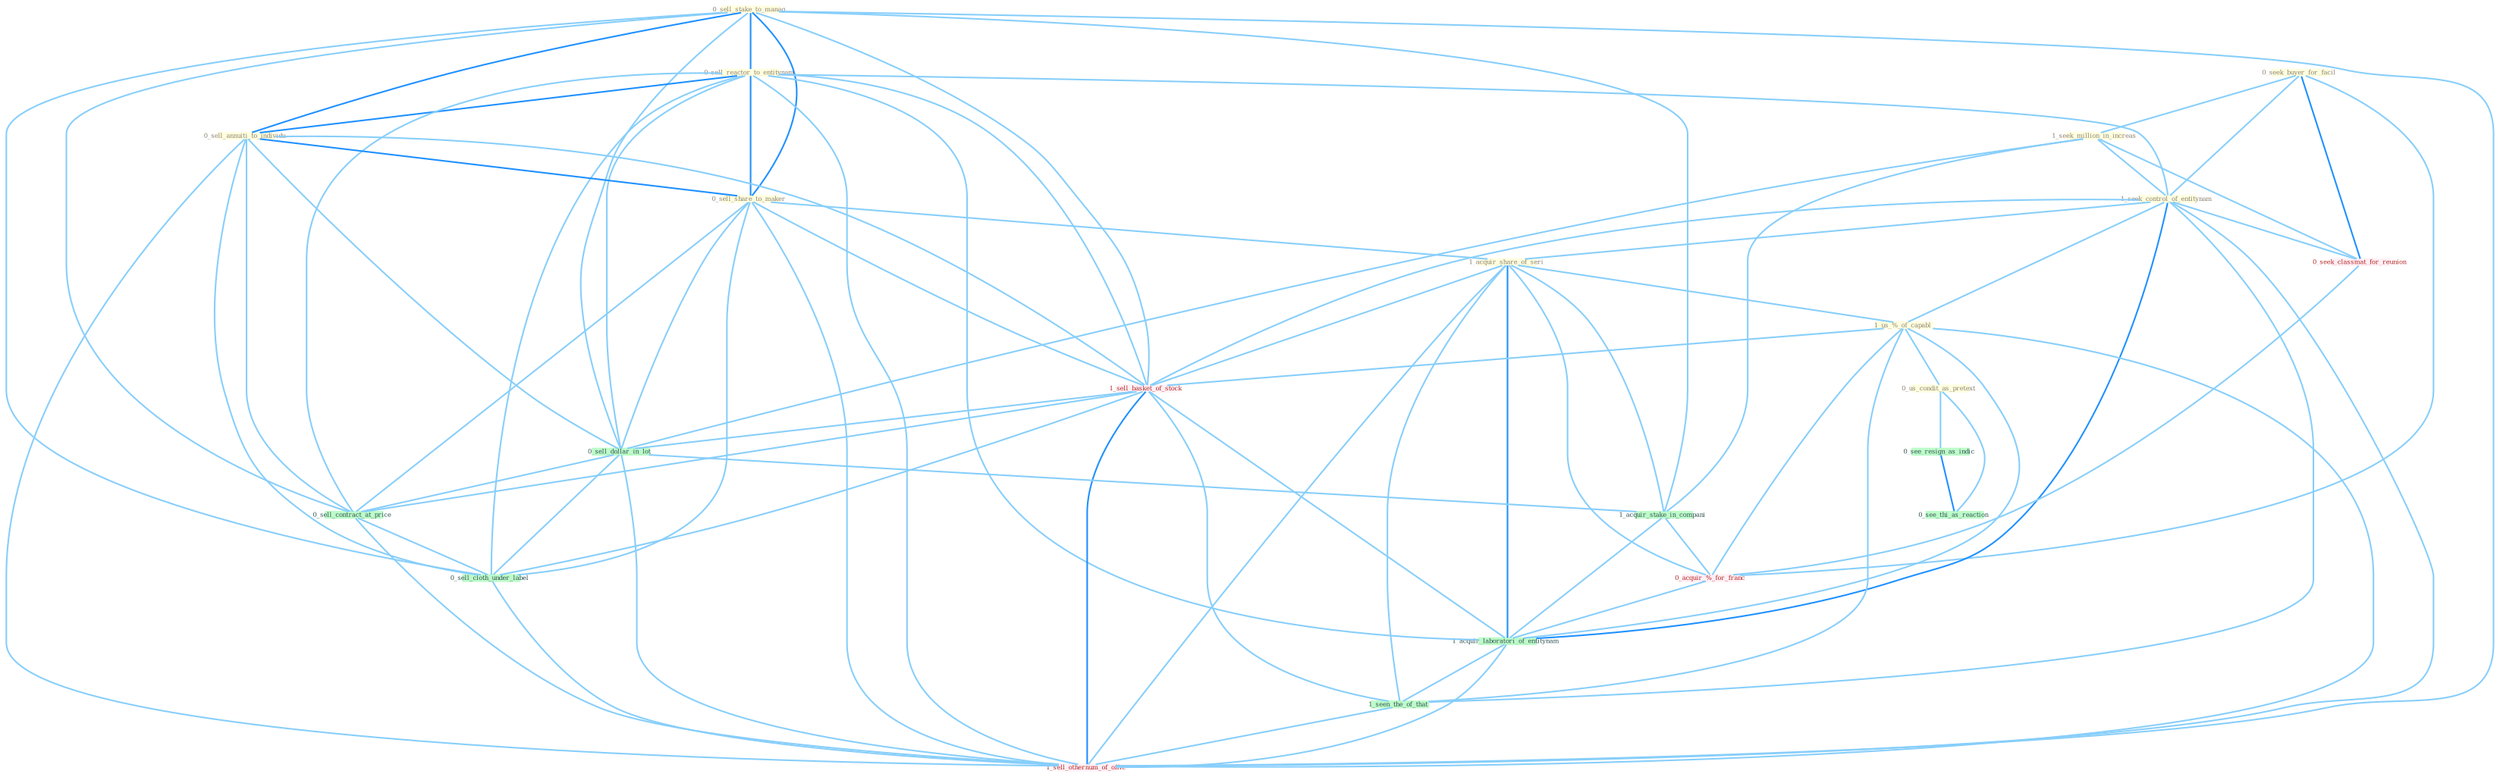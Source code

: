 Graph G{ 
    node
    [shape=polygon,style=filled,width=.5,height=.06,color="#BDFCC9",fixedsize=true,fontsize=4,
    fontcolor="#2f4f4f"];
    {node
    [color="#ffffe0", fontcolor="#8b7d6b"] "0_sell_stake_to_manag " "0_seek_buyer_for_facil " "0_sell_reactor_to_entitynam " "1_seek_million_in_increas " "1_seek_control_of_entitynam " "0_sell_annuiti_to_individu " "0_sell_share_to_maker " "1_acquir_share_of_seri " "1_us_%_of_capabl " "0_us_condit_as_pretext "}
{node [color="#fff0f5", fontcolor="#b22222"] "0_seek_classmat_for_reunion " "1_sell_basket_of_stock " "0_acquir_%_for_franc " "1_sell_othernum_of_offic "}
edge [color="#B0E2FF"];

	"0_sell_stake_to_manag " -- "0_sell_reactor_to_entitynam " [w="2", color="#1e90ff" , len=0.8];
	"0_sell_stake_to_manag " -- "0_sell_annuiti_to_individu " [w="2", color="#1e90ff" , len=0.8];
	"0_sell_stake_to_manag " -- "0_sell_share_to_maker " [w="2", color="#1e90ff" , len=0.8];
	"0_sell_stake_to_manag " -- "1_sell_basket_of_stock " [w="1", color="#87cefa" ];
	"0_sell_stake_to_manag " -- "0_sell_dollar_in_lot " [w="1", color="#87cefa" ];
	"0_sell_stake_to_manag " -- "1_acquir_stake_in_compani " [w="1", color="#87cefa" ];
	"0_sell_stake_to_manag " -- "0_sell_contract_at_price " [w="1", color="#87cefa" ];
	"0_sell_stake_to_manag " -- "0_sell_cloth_under_label " [w="1", color="#87cefa" ];
	"0_sell_stake_to_manag " -- "1_sell_othernum_of_offic " [w="1", color="#87cefa" ];
	"0_seek_buyer_for_facil " -- "1_seek_million_in_increas " [w="1", color="#87cefa" ];
	"0_seek_buyer_for_facil " -- "1_seek_control_of_entitynam " [w="1", color="#87cefa" ];
	"0_seek_buyer_for_facil " -- "0_seek_classmat_for_reunion " [w="2", color="#1e90ff" , len=0.8];
	"0_seek_buyer_for_facil " -- "0_acquir_%_for_franc " [w="1", color="#87cefa" ];
	"0_sell_reactor_to_entitynam " -- "1_seek_control_of_entitynam " [w="1", color="#87cefa" ];
	"0_sell_reactor_to_entitynam " -- "0_sell_annuiti_to_individu " [w="2", color="#1e90ff" , len=0.8];
	"0_sell_reactor_to_entitynam " -- "0_sell_share_to_maker " [w="2", color="#1e90ff" , len=0.8];
	"0_sell_reactor_to_entitynam " -- "1_sell_basket_of_stock " [w="1", color="#87cefa" ];
	"0_sell_reactor_to_entitynam " -- "0_sell_dollar_in_lot " [w="1", color="#87cefa" ];
	"0_sell_reactor_to_entitynam " -- "0_sell_contract_at_price " [w="1", color="#87cefa" ];
	"0_sell_reactor_to_entitynam " -- "1_acquir_laboratori_of_entitynam " [w="1", color="#87cefa" ];
	"0_sell_reactor_to_entitynam " -- "0_sell_cloth_under_label " [w="1", color="#87cefa" ];
	"0_sell_reactor_to_entitynam " -- "1_sell_othernum_of_offic " [w="1", color="#87cefa" ];
	"1_seek_million_in_increas " -- "1_seek_control_of_entitynam " [w="1", color="#87cefa" ];
	"1_seek_million_in_increas " -- "0_seek_classmat_for_reunion " [w="1", color="#87cefa" ];
	"1_seek_million_in_increas " -- "0_sell_dollar_in_lot " [w="1", color="#87cefa" ];
	"1_seek_million_in_increas " -- "1_acquir_stake_in_compani " [w="1", color="#87cefa" ];
	"1_seek_control_of_entitynam " -- "1_acquir_share_of_seri " [w="1", color="#87cefa" ];
	"1_seek_control_of_entitynam " -- "1_us_%_of_capabl " [w="1", color="#87cefa" ];
	"1_seek_control_of_entitynam " -- "0_seek_classmat_for_reunion " [w="1", color="#87cefa" ];
	"1_seek_control_of_entitynam " -- "1_sell_basket_of_stock " [w="1", color="#87cefa" ];
	"1_seek_control_of_entitynam " -- "1_acquir_laboratori_of_entitynam " [w="2", color="#1e90ff" , len=0.8];
	"1_seek_control_of_entitynam " -- "1_seen_the_of_that " [w="1", color="#87cefa" ];
	"1_seek_control_of_entitynam " -- "1_sell_othernum_of_offic " [w="1", color="#87cefa" ];
	"0_sell_annuiti_to_individu " -- "0_sell_share_to_maker " [w="2", color="#1e90ff" , len=0.8];
	"0_sell_annuiti_to_individu " -- "1_sell_basket_of_stock " [w="1", color="#87cefa" ];
	"0_sell_annuiti_to_individu " -- "0_sell_dollar_in_lot " [w="1", color="#87cefa" ];
	"0_sell_annuiti_to_individu " -- "0_sell_contract_at_price " [w="1", color="#87cefa" ];
	"0_sell_annuiti_to_individu " -- "0_sell_cloth_under_label " [w="1", color="#87cefa" ];
	"0_sell_annuiti_to_individu " -- "1_sell_othernum_of_offic " [w="1", color="#87cefa" ];
	"0_sell_share_to_maker " -- "1_acquir_share_of_seri " [w="1", color="#87cefa" ];
	"0_sell_share_to_maker " -- "1_sell_basket_of_stock " [w="1", color="#87cefa" ];
	"0_sell_share_to_maker " -- "0_sell_dollar_in_lot " [w="1", color="#87cefa" ];
	"0_sell_share_to_maker " -- "0_sell_contract_at_price " [w="1", color="#87cefa" ];
	"0_sell_share_to_maker " -- "0_sell_cloth_under_label " [w="1", color="#87cefa" ];
	"0_sell_share_to_maker " -- "1_sell_othernum_of_offic " [w="1", color="#87cefa" ];
	"1_acquir_share_of_seri " -- "1_us_%_of_capabl " [w="1", color="#87cefa" ];
	"1_acquir_share_of_seri " -- "1_sell_basket_of_stock " [w="1", color="#87cefa" ];
	"1_acquir_share_of_seri " -- "1_acquir_stake_in_compani " [w="1", color="#87cefa" ];
	"1_acquir_share_of_seri " -- "0_acquir_%_for_franc " [w="1", color="#87cefa" ];
	"1_acquir_share_of_seri " -- "1_acquir_laboratori_of_entitynam " [w="2", color="#1e90ff" , len=0.8];
	"1_acquir_share_of_seri " -- "1_seen_the_of_that " [w="1", color="#87cefa" ];
	"1_acquir_share_of_seri " -- "1_sell_othernum_of_offic " [w="1", color="#87cefa" ];
	"1_us_%_of_capabl " -- "0_us_condit_as_pretext " [w="1", color="#87cefa" ];
	"1_us_%_of_capabl " -- "1_sell_basket_of_stock " [w="1", color="#87cefa" ];
	"1_us_%_of_capabl " -- "0_acquir_%_for_franc " [w="1", color="#87cefa" ];
	"1_us_%_of_capabl " -- "1_acquir_laboratori_of_entitynam " [w="1", color="#87cefa" ];
	"1_us_%_of_capabl " -- "1_seen_the_of_that " [w="1", color="#87cefa" ];
	"1_us_%_of_capabl " -- "1_sell_othernum_of_offic " [w="1", color="#87cefa" ];
	"0_us_condit_as_pretext " -- "0_see_resign_as_indic " [w="1", color="#87cefa" ];
	"0_us_condit_as_pretext " -- "0_see_thi_as_reaction " [w="1", color="#87cefa" ];
	"0_seek_classmat_for_reunion " -- "0_acquir_%_for_franc " [w="1", color="#87cefa" ];
	"1_sell_basket_of_stock " -- "0_sell_dollar_in_lot " [w="1", color="#87cefa" ];
	"1_sell_basket_of_stock " -- "0_sell_contract_at_price " [w="1", color="#87cefa" ];
	"1_sell_basket_of_stock " -- "1_acquir_laboratori_of_entitynam " [w="1", color="#87cefa" ];
	"1_sell_basket_of_stock " -- "0_sell_cloth_under_label " [w="1", color="#87cefa" ];
	"1_sell_basket_of_stock " -- "1_seen_the_of_that " [w="1", color="#87cefa" ];
	"1_sell_basket_of_stock " -- "1_sell_othernum_of_offic " [w="2", color="#1e90ff" , len=0.8];
	"0_sell_dollar_in_lot " -- "1_acquir_stake_in_compani " [w="1", color="#87cefa" ];
	"0_sell_dollar_in_lot " -- "0_sell_contract_at_price " [w="1", color="#87cefa" ];
	"0_sell_dollar_in_lot " -- "0_sell_cloth_under_label " [w="1", color="#87cefa" ];
	"0_sell_dollar_in_lot " -- "1_sell_othernum_of_offic " [w="1", color="#87cefa" ];
	"0_see_resign_as_indic " -- "0_see_thi_as_reaction " [w="2", color="#1e90ff" , len=0.8];
	"1_acquir_stake_in_compani " -- "0_acquir_%_for_franc " [w="1", color="#87cefa" ];
	"1_acquir_stake_in_compani " -- "1_acquir_laboratori_of_entitynam " [w="1", color="#87cefa" ];
	"0_acquir_%_for_franc " -- "1_acquir_laboratori_of_entitynam " [w="1", color="#87cefa" ];
	"0_sell_contract_at_price " -- "0_sell_cloth_under_label " [w="1", color="#87cefa" ];
	"0_sell_contract_at_price " -- "1_sell_othernum_of_offic " [w="1", color="#87cefa" ];
	"1_acquir_laboratori_of_entitynam " -- "1_seen_the_of_that " [w="1", color="#87cefa" ];
	"1_acquir_laboratori_of_entitynam " -- "1_sell_othernum_of_offic " [w="1", color="#87cefa" ];
	"0_sell_cloth_under_label " -- "1_sell_othernum_of_offic " [w="1", color="#87cefa" ];
	"1_seen_the_of_that " -- "1_sell_othernum_of_offic " [w="1", color="#87cefa" ];
}